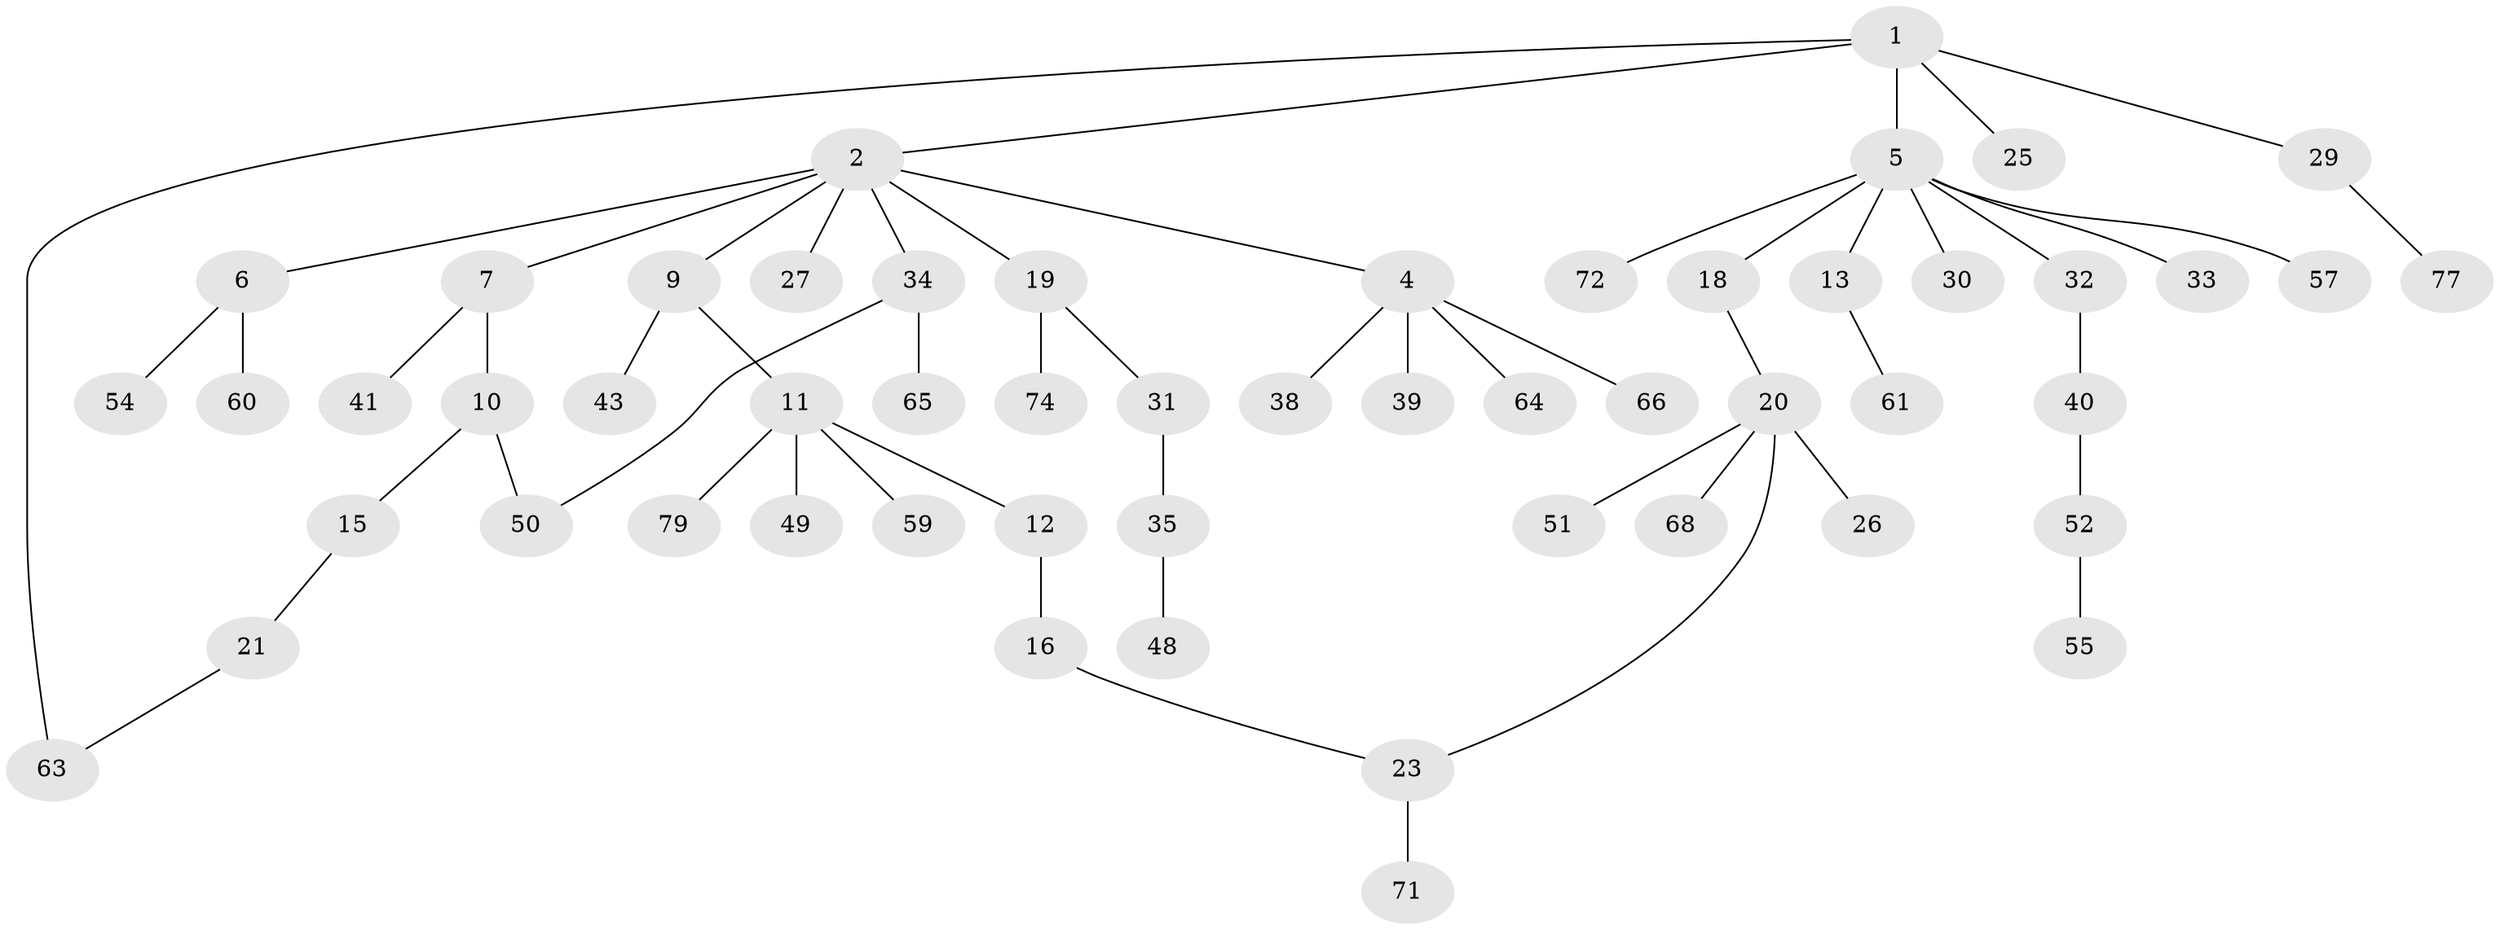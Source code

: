 // Generated by graph-tools (version 1.1) at 2025/51/02/27/25 19:51:38]
// undirected, 54 vertices, 56 edges
graph export_dot {
graph [start="1"]
  node [color=gray90,style=filled];
  1 [super="+14"];
  2 [super="+3"];
  4 [super="+28"];
  5 [super="+17"];
  6 [super="+8"];
  7 [super="+36"];
  9 [super="+56"];
  10 [super="+67"];
  11 [super="+46"];
  12 [super="+69"];
  13 [super="+42"];
  15;
  16 [super="+37"];
  18;
  19 [super="+22"];
  20 [super="+24"];
  21;
  23;
  25;
  26;
  27 [super="+53"];
  29 [super="+73"];
  30 [super="+47"];
  31 [super="+62"];
  32;
  33;
  34 [super="+45"];
  35 [super="+70"];
  38 [super="+44"];
  39;
  40 [super="+58"];
  41;
  43;
  48;
  49;
  50 [super="+78"];
  51;
  52 [super="+76"];
  54;
  55 [super="+80"];
  57;
  59;
  60;
  61;
  63;
  64;
  65;
  66;
  68;
  71 [super="+81"];
  72;
  74 [super="+75"];
  77;
  79;
  1 -- 2;
  1 -- 5;
  1 -- 63;
  1 -- 29;
  1 -- 25;
  2 -- 4;
  2 -- 6;
  2 -- 9;
  2 -- 19;
  2 -- 27;
  2 -- 34;
  2 -- 7;
  4 -- 64;
  4 -- 66;
  4 -- 38;
  4 -- 39;
  5 -- 13;
  5 -- 30;
  5 -- 33;
  5 -- 57;
  5 -- 32;
  5 -- 18;
  5 -- 72;
  6 -- 54;
  6 -- 60;
  7 -- 10;
  7 -- 41;
  9 -- 11;
  9 -- 43;
  10 -- 15;
  10 -- 50;
  11 -- 12;
  11 -- 49;
  11 -- 79;
  11 -- 59;
  12 -- 16;
  13 -- 61;
  15 -- 21;
  16 -- 23;
  18 -- 20;
  19 -- 31;
  19 -- 74;
  20 -- 23;
  20 -- 26;
  20 -- 51;
  20 -- 68;
  21 -- 63;
  23 -- 71;
  29 -- 77;
  31 -- 35;
  32 -- 40;
  34 -- 50;
  34 -- 65;
  35 -- 48;
  40 -- 52;
  52 -- 55;
}
